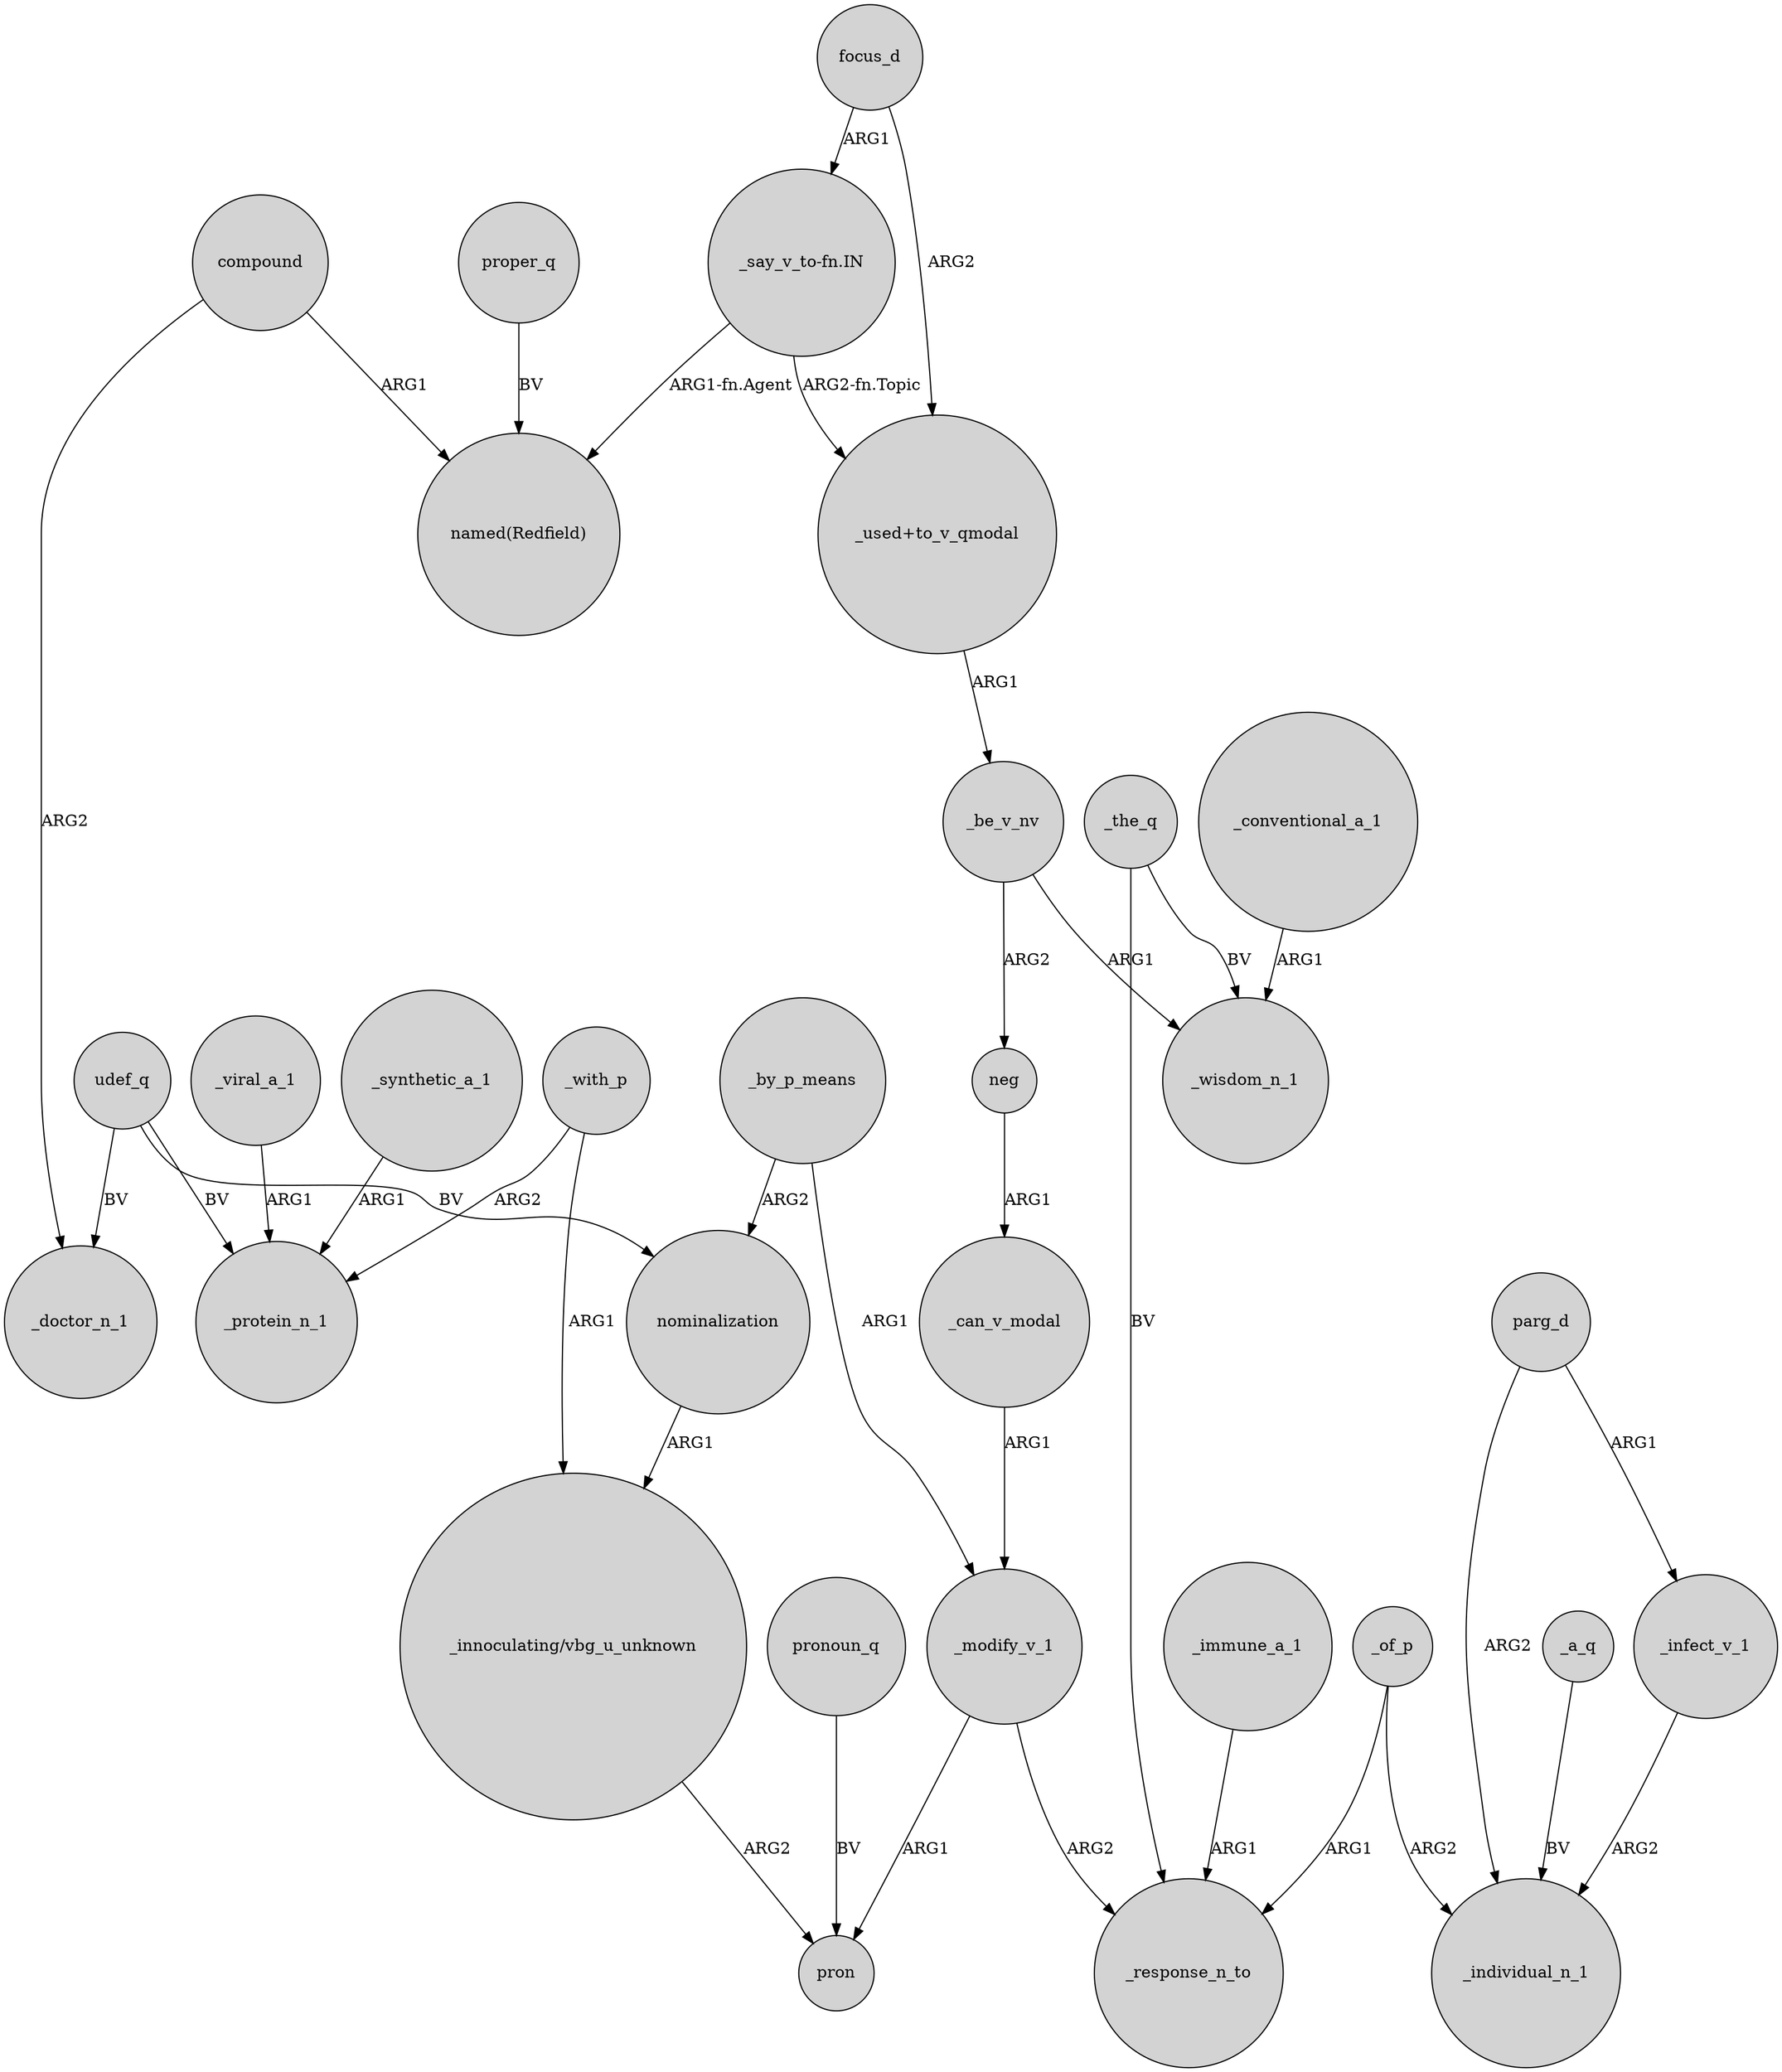 digraph {
	node [shape=circle style=filled]
	compound -> _doctor_n_1 [label=ARG2]
	_with_p -> _protein_n_1 [label=ARG2]
	_by_p_means -> nominalization [label=ARG2]
	_a_q -> _individual_n_1 [label=BV]
	_infect_v_1 -> _individual_n_1 [label=ARG2]
	"_used+to_v_qmodal" -> _be_v_nv [label=ARG1]
	_be_v_nv -> _wisdom_n_1 [label=ARG1]
	"_say_v_to-fn.IN" -> "_used+to_v_qmodal" [label="ARG2-fn.Topic"]
	_immune_a_1 -> _response_n_to [label=ARG1]
	nominalization -> "_innoculating/vbg_u_unknown" [label=ARG1]
	udef_q -> _doctor_n_1 [label=BV]
	_of_p -> _response_n_to [label=ARG1]
	_of_p -> _individual_n_1 [label=ARG2]
	"_say_v_to-fn.IN" -> "named(Redfield)" [label="ARG1-fn.Agent"]
	_can_v_modal -> _modify_v_1 [label=ARG1]
	pronoun_q -> pron [label=BV]
	_conventional_a_1 -> _wisdom_n_1 [label=ARG1]
	proper_q -> "named(Redfield)" [label=BV]
	_be_v_nv -> neg [label=ARG2]
	compound -> "named(Redfield)" [label=ARG1]
	focus_d -> "_used+to_v_qmodal" [label=ARG2]
	parg_d -> _infect_v_1 [label=ARG1]
	_modify_v_1 -> pron [label=ARG1]
	_synthetic_a_1 -> _protein_n_1 [label=ARG1]
	_the_q -> _response_n_to [label=BV]
	_by_p_means -> _modify_v_1 [label=ARG1]
	udef_q -> nominalization [label=BV]
	"_innoculating/vbg_u_unknown" -> pron [label=ARG2]
	parg_d -> _individual_n_1 [label=ARG2]
	_viral_a_1 -> _protein_n_1 [label=ARG1]
	_modify_v_1 -> _response_n_to [label=ARG2]
	_with_p -> "_innoculating/vbg_u_unknown" [label=ARG1]
	_the_q -> _wisdom_n_1 [label=BV]
	neg -> _can_v_modal [label=ARG1]
	udef_q -> _protein_n_1 [label=BV]
	focus_d -> "_say_v_to-fn.IN" [label=ARG1]
}
